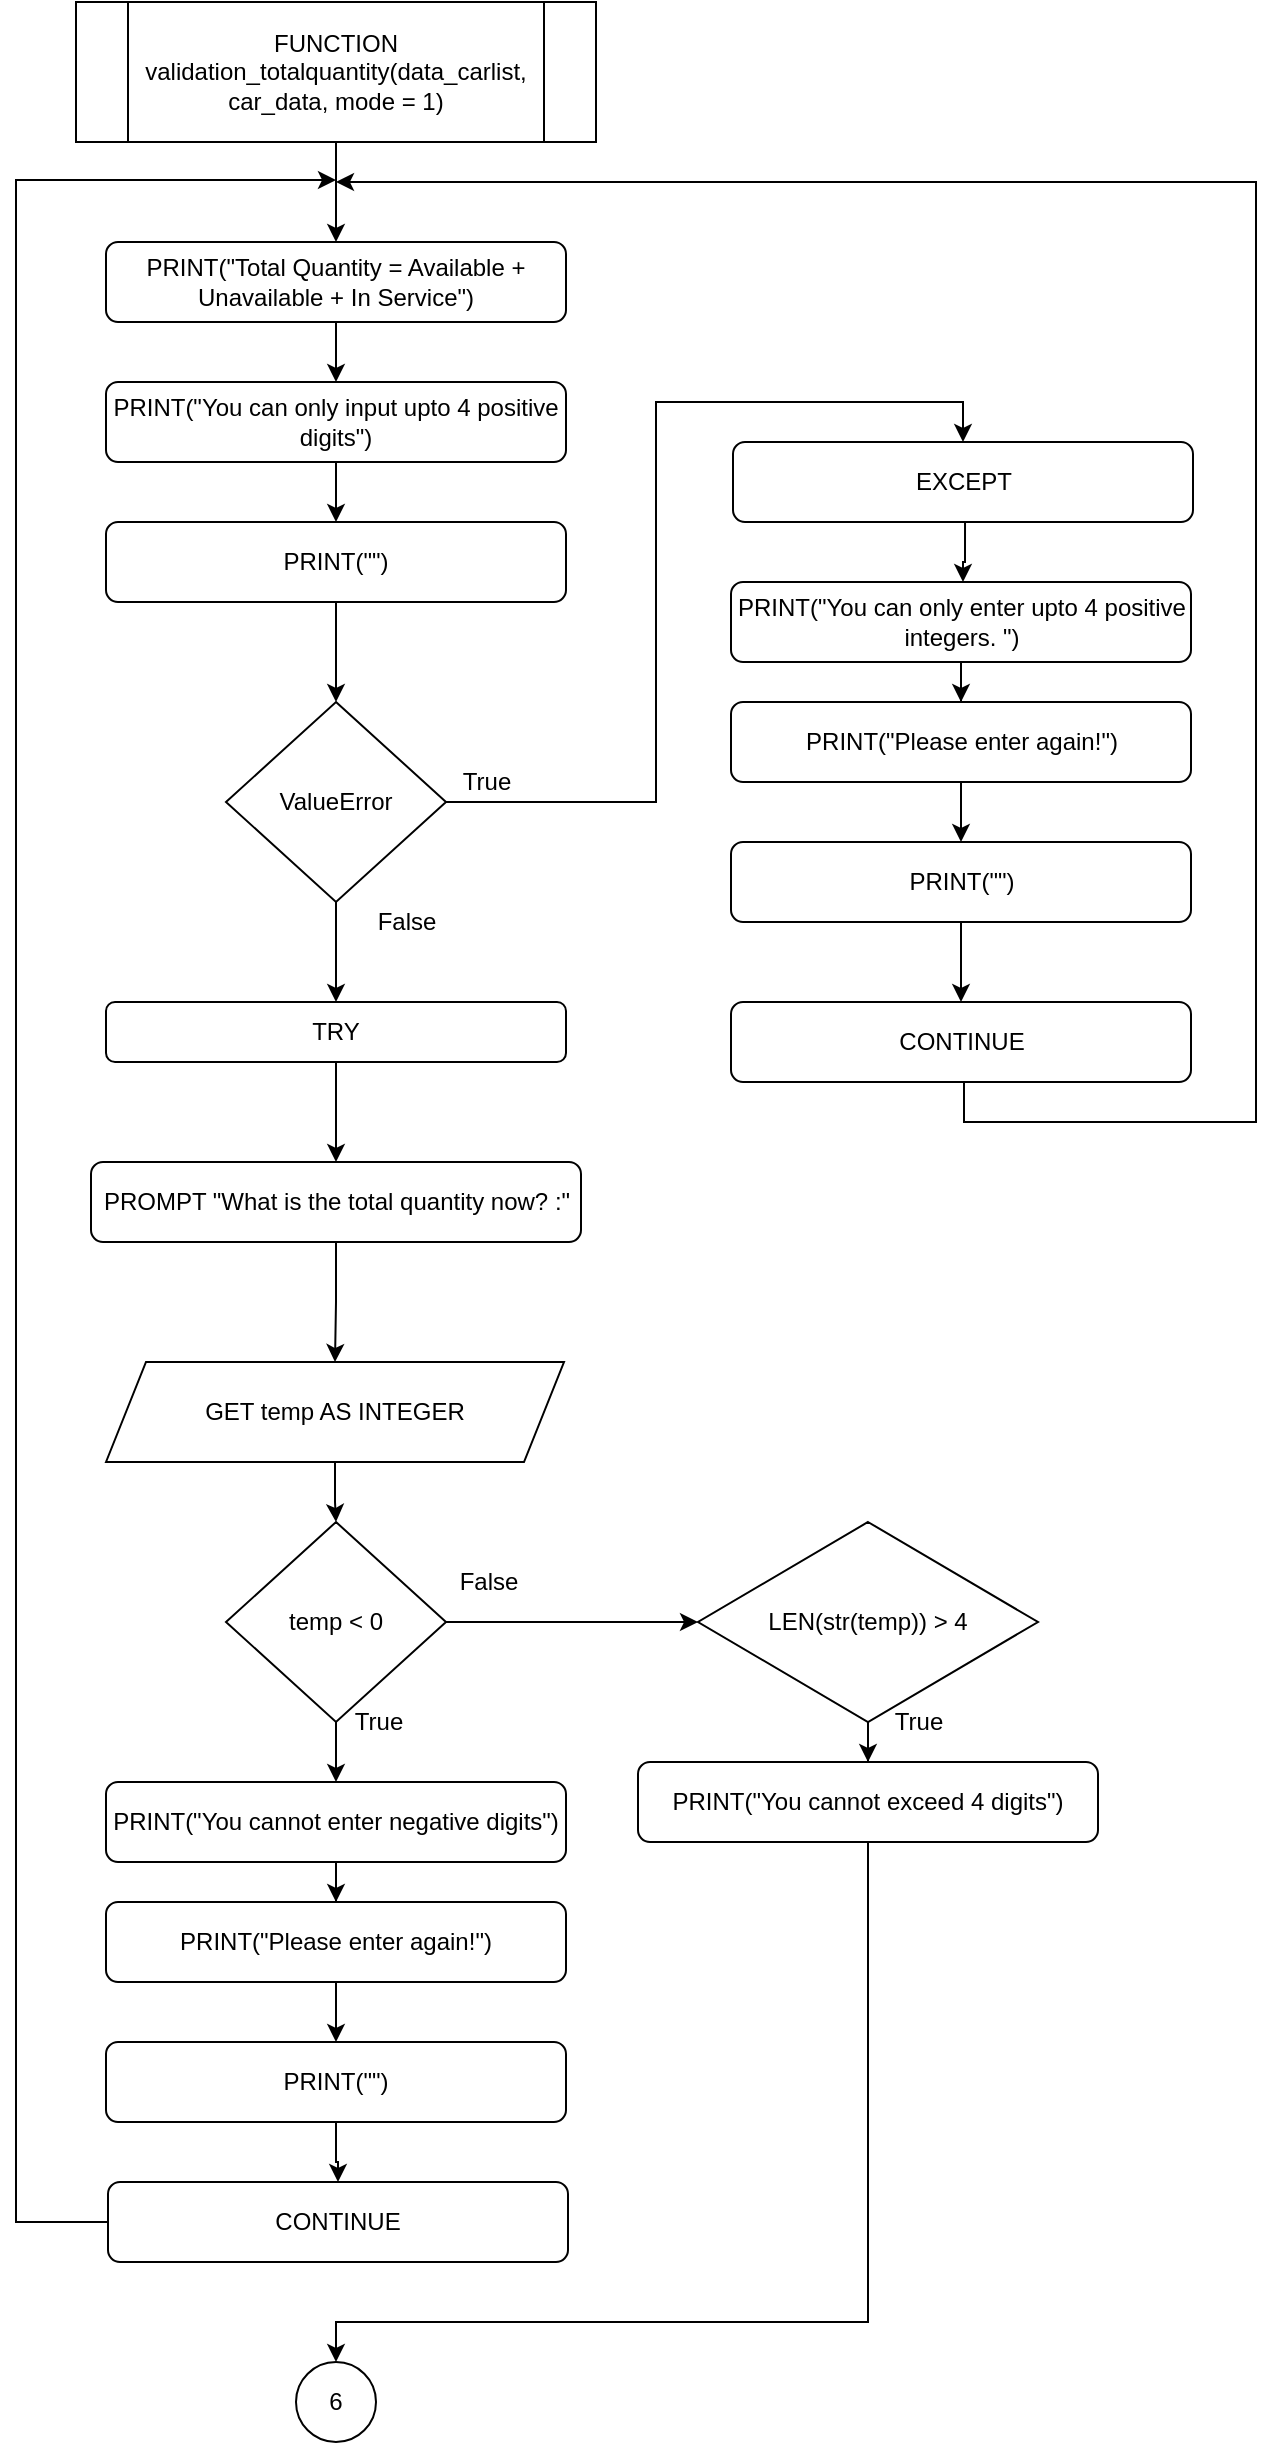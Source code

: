 <mxfile version="14.7.7" type="github" pages="2">
  <diagram id="IqsQ-B5Gd_pAnSkQz2Y4" name="Page-1">
    <mxGraphModel dx="1048" dy="688" grid="1" gridSize="10" guides="1" tooltips="1" connect="1" arrows="1" fold="1" page="1" pageScale="1" pageWidth="3300" pageHeight="4681" math="0" shadow="0">
      <root>
        <mxCell id="0" />
        <mxCell id="1" parent="0" />
        <mxCell id="hLZUtEtH7YWBbQacsltG-3" value="" style="edgeStyle=orthogonalEdgeStyle;rounded=0;orthogonalLoop=1;jettySize=auto;html=1;" parent="1" source="hLZUtEtH7YWBbQacsltG-1" target="hLZUtEtH7YWBbQacsltG-2" edge="1">
          <mxGeometry relative="1" as="geometry" />
        </mxCell>
        <mxCell id="hLZUtEtH7YWBbQacsltG-1" value="FUNCTION validation_totalquantity(data_carlist, car_data, mode = 1)" style="shape=process;whiteSpace=wrap;html=1;backgroundOutline=1;" parent="1" vertex="1">
          <mxGeometry x="250" y="120" width="260" height="70" as="geometry" />
        </mxCell>
        <mxCell id="hLZUtEtH7YWBbQacsltG-5" value="" style="edgeStyle=orthogonalEdgeStyle;rounded=0;orthogonalLoop=1;jettySize=auto;html=1;" parent="1" source="hLZUtEtH7YWBbQacsltG-2" target="hLZUtEtH7YWBbQacsltG-4" edge="1">
          <mxGeometry relative="1" as="geometry" />
        </mxCell>
        <mxCell id="hLZUtEtH7YWBbQacsltG-2" value="PRINT(&quot;Total Quantity = Available + Unavailable + In Service&quot;)" style="rounded=1;whiteSpace=wrap;html=1;" parent="1" vertex="1">
          <mxGeometry x="265" y="240" width="230" height="40" as="geometry" />
        </mxCell>
        <mxCell id="hLZUtEtH7YWBbQacsltG-9" value="" style="edgeStyle=orthogonalEdgeStyle;rounded=0;orthogonalLoop=1;jettySize=auto;html=1;" parent="1" source="hLZUtEtH7YWBbQacsltG-4" target="hLZUtEtH7YWBbQacsltG-7" edge="1">
          <mxGeometry relative="1" as="geometry" />
        </mxCell>
        <mxCell id="hLZUtEtH7YWBbQacsltG-4" value="PRINT(&quot;You can only input upto 4 positive digits&quot;)" style="rounded=1;whiteSpace=wrap;html=1;" parent="1" vertex="1">
          <mxGeometry x="265" y="310" width="230" height="40" as="geometry" />
        </mxCell>
        <mxCell id="A9kIs8BepzEkhCVBrpXi-1" style="edgeStyle=orthogonalEdgeStyle;rounded=0;orthogonalLoop=1;jettySize=auto;html=1;entryX=0.5;entryY=0;entryDx=0;entryDy=0;" edge="1" parent="1" source="hLZUtEtH7YWBbQacsltG-7" target="hLZUtEtH7YWBbQacsltG-27">
          <mxGeometry relative="1" as="geometry" />
        </mxCell>
        <mxCell id="hLZUtEtH7YWBbQacsltG-7" value="PRINT(&quot;&quot;)" style="rounded=1;whiteSpace=wrap;html=1;" parent="1" vertex="1">
          <mxGeometry x="265" y="380" width="230" height="40" as="geometry" />
        </mxCell>
        <mxCell id="hLZUtEtH7YWBbQacsltG-15" value="" style="edgeStyle=orthogonalEdgeStyle;rounded=0;orthogonalLoop=1;jettySize=auto;html=1;" parent="1" source="hLZUtEtH7YWBbQacsltG-8" target="hLZUtEtH7YWBbQacsltG-14" edge="1">
          <mxGeometry relative="1" as="geometry" />
        </mxCell>
        <mxCell id="hLZUtEtH7YWBbQacsltG-8" value="PROMPT &quot;What is the total quantity now? :&quot;" style="rounded=1;whiteSpace=wrap;html=1;" parent="1" vertex="1">
          <mxGeometry x="257.5" y="700" width="245" height="40" as="geometry" />
        </mxCell>
        <mxCell id="A9kIs8BepzEkhCVBrpXi-5" style="edgeStyle=orthogonalEdgeStyle;rounded=0;orthogonalLoop=1;jettySize=auto;html=1;entryX=0.5;entryY=0;entryDx=0;entryDy=0;" edge="1" parent="1" source="hLZUtEtH7YWBbQacsltG-14" target="hLZUtEtH7YWBbQacsltG-30">
          <mxGeometry relative="1" as="geometry" />
        </mxCell>
        <mxCell id="hLZUtEtH7YWBbQacsltG-14" value="GET temp AS INTEGER" style="shape=parallelogram;perimeter=parallelogramPerimeter;whiteSpace=wrap;html=1;fixedSize=1;" parent="1" vertex="1">
          <mxGeometry x="265" y="800" width="229" height="50" as="geometry" />
        </mxCell>
        <mxCell id="hLZUtEtH7YWBbQacsltG-159" style="edgeStyle=orthogonalEdgeStyle;rounded=0;orthogonalLoop=1;jettySize=auto;html=1;entryX=0.5;entryY=0;entryDx=0;entryDy=0;exitX=1;exitY=0.5;exitDx=0;exitDy=0;" parent="1" source="hLZUtEtH7YWBbQacsltG-27" target="hLZUtEtH7YWBbQacsltG-158" edge="1">
          <mxGeometry relative="1" as="geometry">
            <Array as="points">
              <mxPoint x="540" y="520" />
              <mxPoint x="540" y="320" />
              <mxPoint x="694" y="320" />
            </Array>
          </mxGeometry>
        </mxCell>
        <mxCell id="A9kIs8BepzEkhCVBrpXi-4" style="edgeStyle=orthogonalEdgeStyle;rounded=0;orthogonalLoop=1;jettySize=auto;html=1;entryX=0.5;entryY=0;entryDx=0;entryDy=0;" edge="1" parent="1" source="hLZUtEtH7YWBbQacsltG-27" target="hLZUtEtH7YWBbQacsltG-167">
          <mxGeometry relative="1" as="geometry" />
        </mxCell>
        <mxCell id="hLZUtEtH7YWBbQacsltG-27" value="ValueError" style="rhombus;whiteSpace=wrap;html=1;" parent="1" vertex="1">
          <mxGeometry x="325" y="470" width="110" height="100" as="geometry" />
        </mxCell>
        <mxCell id="hLZUtEtH7YWBbQacsltG-29" value="" style="edgeStyle=orthogonalEdgeStyle;rounded=0;orthogonalLoop=1;jettySize=auto;html=1;" parent="1" source="hLZUtEtH7YWBbQacsltG-30" target="hLZUtEtH7YWBbQacsltG-32" edge="1">
          <mxGeometry relative="1" as="geometry" />
        </mxCell>
        <mxCell id="hLZUtEtH7YWBbQacsltG-47" value="" style="edgeStyle=orthogonalEdgeStyle;rounded=0;orthogonalLoop=1;jettySize=auto;html=1;" parent="1" source="hLZUtEtH7YWBbQacsltG-30" target="hLZUtEtH7YWBbQacsltG-46" edge="1">
          <mxGeometry relative="1" as="geometry" />
        </mxCell>
        <mxCell id="hLZUtEtH7YWBbQacsltG-30" value="temp &lt; 0" style="rhombus;whiteSpace=wrap;html=1;" parent="1" vertex="1">
          <mxGeometry x="325" y="880" width="110" height="100" as="geometry" />
        </mxCell>
        <mxCell id="hLZUtEtH7YWBbQacsltG-31" value="" style="edgeStyle=orthogonalEdgeStyle;rounded=0;orthogonalLoop=1;jettySize=auto;html=1;" parent="1" source="hLZUtEtH7YWBbQacsltG-32" target="hLZUtEtH7YWBbQacsltG-34" edge="1">
          <mxGeometry relative="1" as="geometry" />
        </mxCell>
        <mxCell id="hLZUtEtH7YWBbQacsltG-32" value="PRINT(&quot;You cannot enter negative digits&quot;)" style="rounded=1;whiteSpace=wrap;html=1;" parent="1" vertex="1">
          <mxGeometry x="265" y="1010" width="230" height="40" as="geometry" />
        </mxCell>
        <mxCell id="hLZUtEtH7YWBbQacsltG-33" value="" style="edgeStyle=orthogonalEdgeStyle;rounded=0;orthogonalLoop=1;jettySize=auto;html=1;" parent="1" source="hLZUtEtH7YWBbQacsltG-34" target="hLZUtEtH7YWBbQacsltG-36" edge="1">
          <mxGeometry relative="1" as="geometry" />
        </mxCell>
        <mxCell id="hLZUtEtH7YWBbQacsltG-34" value="PRINT(&quot;Please enter again!&quot;)" style="rounded=1;whiteSpace=wrap;html=1;" parent="1" vertex="1">
          <mxGeometry x="265" y="1070" width="230" height="40" as="geometry" />
        </mxCell>
        <mxCell id="hLZUtEtH7YWBbQacsltG-35" value="" style="edgeStyle=orthogonalEdgeStyle;rounded=0;orthogonalLoop=1;jettySize=auto;html=1;" parent="1" source="hLZUtEtH7YWBbQacsltG-36" target="hLZUtEtH7YWBbQacsltG-37" edge="1">
          <mxGeometry relative="1" as="geometry" />
        </mxCell>
        <mxCell id="hLZUtEtH7YWBbQacsltG-36" value="PRINT(&quot;&quot;)" style="rounded=1;whiteSpace=wrap;html=1;" parent="1" vertex="1">
          <mxGeometry x="265" y="1140" width="230" height="40" as="geometry" />
        </mxCell>
        <mxCell id="hLZUtEtH7YWBbQacsltG-41" style="edgeStyle=orthogonalEdgeStyle;rounded=0;orthogonalLoop=1;jettySize=auto;html=1;" parent="1" source="hLZUtEtH7YWBbQacsltG-37" edge="1">
          <mxGeometry relative="1" as="geometry">
            <mxPoint x="380" y="209" as="targetPoint" />
            <Array as="points">
              <mxPoint x="220" y="1230" />
              <mxPoint x="220" y="209" />
            </Array>
          </mxGeometry>
        </mxCell>
        <mxCell id="hLZUtEtH7YWBbQacsltG-37" value="CONTINUE" style="rounded=1;whiteSpace=wrap;html=1;" parent="1" vertex="1">
          <mxGeometry x="266" y="1210" width="230" height="40" as="geometry" />
        </mxCell>
        <mxCell id="hLZUtEtH7YWBbQacsltG-39" value="True" style="text;html=1;align=center;verticalAlign=middle;resizable=0;points=[];autosize=1;strokeColor=none;" parent="1" vertex="1">
          <mxGeometry x="381" y="970" width="40" height="20" as="geometry" />
        </mxCell>
        <mxCell id="hLZUtEtH7YWBbQacsltG-40" value="True" style="text;html=1;align=center;verticalAlign=middle;resizable=0;points=[];autosize=1;strokeColor=none;" parent="1" vertex="1">
          <mxGeometry x="434.5" y="500" width="40" height="20" as="geometry" />
        </mxCell>
        <mxCell id="hLZUtEtH7YWBbQacsltG-63" value="" style="edgeStyle=orthogonalEdgeStyle;rounded=0;orthogonalLoop=1;jettySize=auto;html=1;" parent="1" source="hLZUtEtH7YWBbQacsltG-43" edge="1">
          <mxGeometry relative="1" as="geometry">
            <mxPoint x="380" y="1300" as="targetPoint" />
            <Array as="points">
              <mxPoint x="646" y="1280" />
              <mxPoint x="380" y="1280" />
            </Array>
          </mxGeometry>
        </mxCell>
        <mxCell id="hLZUtEtH7YWBbQacsltG-43" value="PRINT(&quot;You cannot exceed 4 digits&quot;)" style="rounded=1;whiteSpace=wrap;html=1;" parent="1" vertex="1">
          <mxGeometry x="531" y="1000" width="230" height="40" as="geometry" />
        </mxCell>
        <mxCell id="hLZUtEtH7YWBbQacsltG-45" value="False" style="text;html=1;align=center;verticalAlign=middle;resizable=0;points=[];autosize=1;strokeColor=none;" parent="1" vertex="1">
          <mxGeometry x="435.5" y="900" width="40" height="20" as="geometry" />
        </mxCell>
        <mxCell id="hLZUtEtH7YWBbQacsltG-48" value="" style="edgeStyle=orthogonalEdgeStyle;rounded=0;orthogonalLoop=1;jettySize=auto;html=1;" parent="1" source="hLZUtEtH7YWBbQacsltG-46" target="hLZUtEtH7YWBbQacsltG-43" edge="1">
          <mxGeometry relative="1" as="geometry" />
        </mxCell>
        <mxCell id="hLZUtEtH7YWBbQacsltG-46" value="LEN(str(temp)) &gt; 4" style="rhombus;whiteSpace=wrap;html=1;" parent="1" vertex="1">
          <mxGeometry x="561" y="880" width="170" height="100" as="geometry" />
        </mxCell>
        <mxCell id="hLZUtEtH7YWBbQacsltG-51" value="" style="edgeStyle=orthogonalEdgeStyle;rounded=0;orthogonalLoop=1;jettySize=auto;html=1;" parent="1" source="hLZUtEtH7YWBbQacsltG-52" target="hLZUtEtH7YWBbQacsltG-54" edge="1">
          <mxGeometry relative="1" as="geometry" />
        </mxCell>
        <mxCell id="hLZUtEtH7YWBbQacsltG-52" value="PRINT(&quot;You can only enter upto 4 positive integers. &quot;)" style="rounded=1;whiteSpace=wrap;html=1;" parent="1" vertex="1">
          <mxGeometry x="577.5" y="410" width="230" height="40" as="geometry" />
        </mxCell>
        <mxCell id="hLZUtEtH7YWBbQacsltG-53" value="" style="edgeStyle=orthogonalEdgeStyle;rounded=0;orthogonalLoop=1;jettySize=auto;html=1;" parent="1" source="hLZUtEtH7YWBbQacsltG-54" target="hLZUtEtH7YWBbQacsltG-56" edge="1">
          <mxGeometry relative="1" as="geometry" />
        </mxCell>
        <mxCell id="hLZUtEtH7YWBbQacsltG-54" value="PRINT(&quot;Please enter again!&quot;)" style="rounded=1;whiteSpace=wrap;html=1;" parent="1" vertex="1">
          <mxGeometry x="577.5" y="470" width="230" height="40" as="geometry" />
        </mxCell>
        <mxCell id="hLZUtEtH7YWBbQacsltG-55" value="" style="edgeStyle=orthogonalEdgeStyle;rounded=0;orthogonalLoop=1;jettySize=auto;html=1;" parent="1" source="hLZUtEtH7YWBbQacsltG-56" target="hLZUtEtH7YWBbQacsltG-57" edge="1">
          <mxGeometry relative="1" as="geometry" />
        </mxCell>
        <mxCell id="hLZUtEtH7YWBbQacsltG-56" value="PRINT(&quot;&quot;)" style="rounded=1;whiteSpace=wrap;html=1;" parent="1" vertex="1">
          <mxGeometry x="577.5" y="540" width="230" height="40" as="geometry" />
        </mxCell>
        <mxCell id="hLZUtEtH7YWBbQacsltG-61" style="edgeStyle=orthogonalEdgeStyle;rounded=0;orthogonalLoop=1;jettySize=auto;html=1;" parent="1" source="hLZUtEtH7YWBbQacsltG-57" edge="1">
          <mxGeometry relative="1" as="geometry">
            <mxPoint x="380" y="210" as="targetPoint" />
            <Array as="points">
              <mxPoint x="694" y="680" />
              <mxPoint x="840" y="680" />
              <mxPoint x="840" y="210" />
            </Array>
          </mxGeometry>
        </mxCell>
        <mxCell id="hLZUtEtH7YWBbQacsltG-57" value="CONTINUE" style="rounded=1;whiteSpace=wrap;html=1;" parent="1" vertex="1">
          <mxGeometry x="577.5" y="620" width="230" height="40" as="geometry" />
        </mxCell>
        <mxCell id="hLZUtEtH7YWBbQacsltG-59" value="False" style="text;html=1;align=center;verticalAlign=middle;resizable=0;points=[];autosize=1;strokeColor=none;" parent="1" vertex="1">
          <mxGeometry x="395" y="570" width="40" height="20" as="geometry" />
        </mxCell>
        <mxCell id="hLZUtEtH7YWBbQacsltG-157" value="True" style="text;html=1;align=center;verticalAlign=middle;resizable=0;points=[];autosize=1;strokeColor=none;" parent="1" vertex="1">
          <mxGeometry x="651" y="970" width="40" height="20" as="geometry" />
        </mxCell>
        <mxCell id="hLZUtEtH7YWBbQacsltG-166" style="edgeStyle=orthogonalEdgeStyle;rounded=0;orthogonalLoop=1;jettySize=auto;html=1;entryX=0.5;entryY=0;entryDx=0;entryDy=0;" parent="1" edge="1">
          <mxGeometry relative="1" as="geometry">
            <mxPoint x="694.514" y="380" as="sourcePoint" />
            <mxPoint x="693.5" y="410" as="targetPoint" />
            <Array as="points">
              <mxPoint x="695" y="400" />
              <mxPoint x="693" y="400" />
            </Array>
          </mxGeometry>
        </mxCell>
        <mxCell id="hLZUtEtH7YWBbQacsltG-158" value="EXCEPT" style="rounded=1;whiteSpace=wrap;html=1;" parent="1" vertex="1">
          <mxGeometry x="578.5" y="340" width="230" height="40" as="geometry" />
        </mxCell>
        <mxCell id="A9kIs8BepzEkhCVBrpXi-3" style="edgeStyle=orthogonalEdgeStyle;rounded=0;orthogonalLoop=1;jettySize=auto;html=1;entryX=0.5;entryY=0;entryDx=0;entryDy=0;" edge="1" parent="1" source="hLZUtEtH7YWBbQacsltG-167" target="hLZUtEtH7YWBbQacsltG-8">
          <mxGeometry relative="1" as="geometry" />
        </mxCell>
        <mxCell id="hLZUtEtH7YWBbQacsltG-167" value="TRY" style="rounded=1;whiteSpace=wrap;html=1;" parent="1" vertex="1">
          <mxGeometry x="265" y="620" width="230" height="30" as="geometry" />
        </mxCell>
        <mxCell id="hLZUtEtH7YWBbQacsltG-169" value="6" style="ellipse;whiteSpace=wrap;html=1;aspect=fixed;" parent="1" vertex="1">
          <mxGeometry x="360" y="1300" width="40" height="40" as="geometry" />
        </mxCell>
      </root>
    </mxGraphModel>
  </diagram>
  <diagram id="JmUlTbrq5TMYLb-kmUDM" name="Page-2">
    <mxGraphModel dx="1444" dy="876" grid="1" gridSize="10" guides="1" tooltips="1" connect="1" arrows="1" fold="1" page="1" pageScale="1" pageWidth="3300" pageHeight="4681" math="0" shadow="0">
      <root>
        <mxCell id="Df03o1teAbncona_1U6K-0" />
        <mxCell id="Df03o1teAbncona_1U6K-1" parent="Df03o1teAbncona_1U6K-0" />
        <mxCell id="Df03o1teAbncona_1U6K-87" value="" style="edgeStyle=orthogonalEdgeStyle;rounded=0;orthogonalLoop=1;jettySize=auto;html=1;" edge="1" parent="Df03o1teAbncona_1U6K-1" source="Df03o1teAbncona_1U6K-2" target="Df03o1teAbncona_1U6K-5">
          <mxGeometry relative="1" as="geometry" />
        </mxCell>
        <mxCell id="Df03o1teAbncona_1U6K-2" value="6" style="ellipse;whiteSpace=wrap;html=1;aspect=fixed;" vertex="1" parent="Df03o1teAbncona_1U6K-1">
          <mxGeometry x="220" y="70" width="40" height="40" as="geometry" />
        </mxCell>
        <mxCell id="Df03o1teAbncona_1U6K-3" value="" style="edgeStyle=orthogonalEdgeStyle;rounded=0;orthogonalLoop=1;jettySize=auto;html=1;" edge="1" parent="Df03o1teAbncona_1U6K-1" source="Df03o1teAbncona_1U6K-5" target="Df03o1teAbncona_1U6K-7">
          <mxGeometry relative="1" as="geometry" />
        </mxCell>
        <mxCell id="Df03o1teAbncona_1U6K-4" style="edgeStyle=orthogonalEdgeStyle;rounded=0;orthogonalLoop=1;jettySize=auto;html=1;entryX=0;entryY=0.5;entryDx=0;entryDy=0;" edge="1" parent="Df03o1teAbncona_1U6K-1" source="Df03o1teAbncona_1U6K-5" target="Df03o1teAbncona_1U6K-13">
          <mxGeometry relative="1" as="geometry" />
        </mxCell>
        <mxCell id="Df03o1teAbncona_1U6K-5" value="choice == &#39;2&#39;" style="rhombus;whiteSpace=wrap;html=1;" vertex="1" parent="Df03o1teAbncona_1U6K-1">
          <mxGeometry x="185" y="190" width="110" height="100" as="geometry" />
        </mxCell>
        <mxCell id="Df03o1teAbncona_1U6K-6" value="" style="edgeStyle=orthogonalEdgeStyle;rounded=0;orthogonalLoop=1;jettySize=auto;html=1;" edge="1" parent="Df03o1teAbncona_1U6K-1" source="Df03o1teAbncona_1U6K-7" target="Df03o1teAbncona_1U6K-9">
          <mxGeometry relative="1" as="geometry" />
        </mxCell>
        <mxCell id="Df03o1teAbncona_1U6K-7" value="car_data = sub_total_quantity_menu2(temp, car_data)" style="shape=process;whiteSpace=wrap;html=1;backgroundOutline=1;" vertex="1" parent="Df03o1teAbncona_1U6K-1">
          <mxGeometry x="120" y="320" width="240" height="50" as="geometry" />
        </mxCell>
        <mxCell id="Df03o1teAbncona_1U6K-8" value="" style="edgeStyle=orthogonalEdgeStyle;rounded=0;orthogonalLoop=1;jettySize=auto;html=1;" edge="1" parent="Df03o1teAbncona_1U6K-1" source="Df03o1teAbncona_1U6K-9" target="Df03o1teAbncona_1U6K-10">
          <mxGeometry relative="1" as="geometry" />
        </mxCell>
        <mxCell id="Df03o1teAbncona_1U6K-9" value="BREAK" style="rounded=1;whiteSpace=wrap;html=1;" vertex="1" parent="Df03o1teAbncona_1U6K-1">
          <mxGeometry x="167.5" y="430" width="145" height="40" as="geometry" />
        </mxCell>
        <mxCell id="Df03o1teAbncona_1U6K-10" value="RETURN car_data" style="ellipse;whiteSpace=wrap;html=1;" vertex="1" parent="Df03o1teAbncona_1U6K-1">
          <mxGeometry x="195" y="850" width="90" height="80" as="geometry" />
        </mxCell>
        <mxCell id="Df03o1teAbncona_1U6K-11" value="" style="edgeStyle=orthogonalEdgeStyle;rounded=0;orthogonalLoop=1;jettySize=auto;html=1;" edge="1" parent="Df03o1teAbncona_1U6K-1" source="Df03o1teAbncona_1U6K-13" target="Df03o1teAbncona_1U6K-15">
          <mxGeometry relative="1" as="geometry" />
        </mxCell>
        <mxCell id="Df03o1teAbncona_1U6K-12" style="edgeStyle=orthogonalEdgeStyle;rounded=0;orthogonalLoop=1;jettySize=auto;html=1;entryX=0;entryY=0.5;entryDx=0;entryDy=0;" edge="1" parent="Df03o1teAbncona_1U6K-1" source="Df03o1teAbncona_1U6K-13" target="Df03o1teAbncona_1U6K-32">
          <mxGeometry relative="1" as="geometry" />
        </mxCell>
        <mxCell id="Df03o1teAbncona_1U6K-13" value="temp &gt; int(car_data[5])" style="rhombus;whiteSpace=wrap;html=1;" vertex="1" parent="Df03o1teAbncona_1U6K-1">
          <mxGeometry x="456" y="190" width="110" height="100" as="geometry" />
        </mxCell>
        <mxCell id="Df03o1teAbncona_1U6K-14" value="" style="edgeStyle=orthogonalEdgeStyle;rounded=0;orthogonalLoop=1;jettySize=auto;html=1;" edge="1" parent="Df03o1teAbncona_1U6K-1" source="Df03o1teAbncona_1U6K-15" target="Df03o1teAbncona_1U6K-71">
          <mxGeometry relative="1" as="geometry" />
        </mxCell>
        <mxCell id="Df03o1teAbncona_1U6K-15" value="car_data = sub_total_quantity_menu1(temp, car_data, 1)" style="shape=process;whiteSpace=wrap;html=1;backgroundOutline=1;" vertex="1" parent="Df03o1teAbncona_1U6K-1">
          <mxGeometry x="391" y="320" width="240" height="50" as="geometry" />
        </mxCell>
        <mxCell id="Df03o1teAbncona_1U6K-16" value="" style="group" vertex="1" connectable="0" parent="Df03o1teAbncona_1U6K-1">
          <mxGeometry x="401" y="520" width="230" height="90" as="geometry" />
        </mxCell>
        <mxCell id="Df03o1teAbncona_1U6K-17" value="" style="shape=hexagon;perimeter=hexagonPerimeter2;whiteSpace=wrap;html=1;fixedSize=1;" vertex="1" parent="Df03o1teAbncona_1U6K-16">
          <mxGeometry width="230.0" height="90" as="geometry" />
        </mxCell>
        <mxCell id="Df03o1teAbncona_1U6K-18" value="i" style="text;html=1;strokeColor=none;fillColor=none;align=center;verticalAlign=middle;whiteSpace=wrap;rounded=0;" vertex="1" parent="Df03o1teAbncona_1U6K-16">
          <mxGeometry x="87.619" width="43.81" height="20" as="geometry" />
        </mxCell>
        <mxCell id="Df03o1teAbncona_1U6K-19" value="0" style="text;html=1;strokeColor=none;fillColor=none;align=center;verticalAlign=middle;whiteSpace=wrap;rounded=0;" vertex="1" parent="Df03o1teAbncona_1U6K-16">
          <mxGeometry x="10.952" y="35" width="43.81" height="20" as="geometry" />
        </mxCell>
        <mxCell id="Df03o1teAbncona_1U6K-20" value="1" style="text;html=1;strokeColor=none;fillColor=none;align=center;verticalAlign=middle;whiteSpace=wrap;rounded=0;" vertex="1" parent="Df03o1teAbncona_1U6K-16">
          <mxGeometry x="87.619" y="70" width="43.81" height="20" as="geometry" />
        </mxCell>
        <mxCell id="Df03o1teAbncona_1U6K-21" value="&amp;lt;13" style="text;html=1;strokeColor=none;fillColor=none;align=center;verticalAlign=middle;whiteSpace=wrap;rounded=0;" vertex="1" parent="Df03o1teAbncona_1U6K-16">
          <mxGeometry x="164.286" y="35" width="43.81" height="20" as="geometry" />
        </mxCell>
        <mxCell id="Df03o1teAbncona_1U6K-22" style="edgeStyle=orthogonalEdgeStyle;rounded=0;orthogonalLoop=1;jettySize=auto;html=1;entryX=0.5;entryY=1;entryDx=0;entryDy=0;" edge="1" parent="Df03o1teAbncona_1U6K-1" source="Df03o1teAbncona_1U6K-23" target="Df03o1teAbncona_1U6K-25">
          <mxGeometry relative="1" as="geometry" />
        </mxCell>
        <mxCell id="Df03o1teAbncona_1U6K-23" value="PRINT(data_carlist[0][i] + &quot;: &quot; + str(car_data[i]))" style="rounded=1;whiteSpace=wrap;html=1;" vertex="1" parent="Df03o1teAbncona_1U6K-1">
          <mxGeometry x="401" y="660" width="230" height="40" as="geometry" />
        </mxCell>
        <mxCell id="Df03o1teAbncona_1U6K-24" style="edgeStyle=orthogonalEdgeStyle;rounded=0;orthogonalLoop=1;jettySize=auto;html=1;entryX=0;entryY=0.5;entryDx=0;entryDy=0;" edge="1" parent="Df03o1teAbncona_1U6K-1" source="Df03o1teAbncona_1U6K-25" target="Df03o1teAbncona_1U6K-17">
          <mxGeometry relative="1" as="geometry" />
        </mxCell>
        <mxCell id="Df03o1teAbncona_1U6K-25" value="i" style="ellipse;whiteSpace=wrap;html=1;aspect=fixed;" vertex="1" parent="Df03o1teAbncona_1U6K-1">
          <mxGeometry x="312.5" y="545" width="40" height="40" as="geometry" />
        </mxCell>
        <mxCell id="Df03o1teAbncona_1U6K-26" style="edgeStyle=orthogonalEdgeStyle;rounded=0;orthogonalLoop=1;jettySize=auto;html=1;entryX=0.5;entryY=0;entryDx=0;entryDy=0;" edge="1" parent="Df03o1teAbncona_1U6K-1" source="Df03o1teAbncona_1U6K-17" target="Df03o1teAbncona_1U6K-23">
          <mxGeometry relative="1" as="geometry" />
        </mxCell>
        <mxCell id="Df03o1teAbncona_1U6K-27" style="edgeStyle=orthogonalEdgeStyle;rounded=0;orthogonalLoop=1;jettySize=auto;html=1;" edge="1" parent="Df03o1teAbncona_1U6K-1" source="Df03o1teAbncona_1U6K-28">
          <mxGeometry relative="1" as="geometry">
            <mxPoint x="241" y="830" as="targetPoint" />
            <Array as="points">
              <mxPoint x="516" y="830" />
            </Array>
          </mxGeometry>
        </mxCell>
        <mxCell id="Df03o1teAbncona_1U6K-28" value="BREAK" style="rounded=1;whiteSpace=wrap;html=1;" vertex="1" parent="Df03o1teAbncona_1U6K-1">
          <mxGeometry x="443.5" y="760" width="145" height="40" as="geometry" />
        </mxCell>
        <mxCell id="Df03o1teAbncona_1U6K-29" style="edgeStyle=orthogonalEdgeStyle;rounded=0;orthogonalLoop=1;jettySize=auto;html=1;entryX=0.5;entryY=0;entryDx=0;entryDy=0;" edge="1" parent="Df03o1teAbncona_1U6K-1" source="Df03o1teAbncona_1U6K-17" target="Df03o1teAbncona_1U6K-28">
          <mxGeometry relative="1" as="geometry">
            <Array as="points">
              <mxPoint x="691" y="565" />
              <mxPoint x="691" y="740" />
              <mxPoint x="516" y="740" />
            </Array>
          </mxGeometry>
        </mxCell>
        <mxCell id="Df03o1teAbncona_1U6K-30" value="" style="edgeStyle=orthogonalEdgeStyle;rounded=0;orthogonalLoop=1;jettySize=auto;html=1;" edge="1" parent="Df03o1teAbncona_1U6K-1" source="Df03o1teAbncona_1U6K-32" target="Df03o1teAbncona_1U6K-34">
          <mxGeometry relative="1" as="geometry" />
        </mxCell>
        <mxCell id="Df03o1teAbncona_1U6K-31" style="edgeStyle=orthogonalEdgeStyle;rounded=0;orthogonalLoop=1;jettySize=auto;html=1;entryX=0.5;entryY=0;entryDx=0;entryDy=0;" edge="1" parent="Df03o1teAbncona_1U6K-1" source="Df03o1teAbncona_1U6K-32" target="Df03o1teAbncona_1U6K-48">
          <mxGeometry relative="1" as="geometry">
            <mxPoint x="1271" y="320" as="targetPoint" />
            <Array as="points">
              <mxPoint x="1211" y="240" />
            </Array>
          </mxGeometry>
        </mxCell>
        <mxCell id="Df03o1teAbncona_1U6K-32" value="temp &lt; int(car_data[5])" style="rhombus;whiteSpace=wrap;html=1;" vertex="1" parent="Df03o1teAbncona_1U6K-1">
          <mxGeometry x="834.5" y="190" width="110" height="100" as="geometry" />
        </mxCell>
        <mxCell id="Df03o1teAbncona_1U6K-33" value="" style="edgeStyle=orthogonalEdgeStyle;rounded=0;orthogonalLoop=1;jettySize=auto;html=1;" edge="1" parent="Df03o1teAbncona_1U6K-1" source="Df03o1teAbncona_1U6K-34" target="Df03o1teAbncona_1U6K-73">
          <mxGeometry relative="1" as="geometry" />
        </mxCell>
        <mxCell id="Df03o1teAbncona_1U6K-34" value="car_data = sub_total_quantity_menu1(temp, car_data, 0)" style="shape=process;whiteSpace=wrap;html=1;backgroundOutline=1;" vertex="1" parent="Df03o1teAbncona_1U6K-1">
          <mxGeometry x="769.5" y="320" width="240" height="50" as="geometry" />
        </mxCell>
        <mxCell id="Df03o1teAbncona_1U6K-35" value="" style="group" vertex="1" connectable="0" parent="Df03o1teAbncona_1U6K-1">
          <mxGeometry x="779.5" y="520" width="230" height="90" as="geometry" />
        </mxCell>
        <mxCell id="Df03o1teAbncona_1U6K-36" value="" style="shape=hexagon;perimeter=hexagonPerimeter2;whiteSpace=wrap;html=1;fixedSize=1;" vertex="1" parent="Df03o1teAbncona_1U6K-35">
          <mxGeometry width="230.0" height="90" as="geometry" />
        </mxCell>
        <mxCell id="Df03o1teAbncona_1U6K-37" value="i" style="text;html=1;strokeColor=none;fillColor=none;align=center;verticalAlign=middle;whiteSpace=wrap;rounded=0;" vertex="1" parent="Df03o1teAbncona_1U6K-35">
          <mxGeometry x="87.619" width="43.81" height="20" as="geometry" />
        </mxCell>
        <mxCell id="Df03o1teAbncona_1U6K-38" value="0" style="text;html=1;strokeColor=none;fillColor=none;align=center;verticalAlign=middle;whiteSpace=wrap;rounded=0;" vertex="1" parent="Df03o1teAbncona_1U6K-35">
          <mxGeometry x="10.952" y="35" width="43.81" height="20" as="geometry" />
        </mxCell>
        <mxCell id="Df03o1teAbncona_1U6K-39" value="1" style="text;html=1;strokeColor=none;fillColor=none;align=center;verticalAlign=middle;whiteSpace=wrap;rounded=0;" vertex="1" parent="Df03o1teAbncona_1U6K-35">
          <mxGeometry x="87.619" y="70" width="43.81" height="20" as="geometry" />
        </mxCell>
        <mxCell id="Df03o1teAbncona_1U6K-40" value="&amp;lt;13" style="text;html=1;strokeColor=none;fillColor=none;align=center;verticalAlign=middle;whiteSpace=wrap;rounded=0;" vertex="1" parent="Df03o1teAbncona_1U6K-35">
          <mxGeometry x="164.286" y="35" width="43.81" height="20" as="geometry" />
        </mxCell>
        <mxCell id="Df03o1teAbncona_1U6K-41" style="edgeStyle=orthogonalEdgeStyle;rounded=0;orthogonalLoop=1;jettySize=auto;html=1;entryX=0.5;entryY=1;entryDx=0;entryDy=0;" edge="1" parent="Df03o1teAbncona_1U6K-1" source="Df03o1teAbncona_1U6K-42" target="Df03o1teAbncona_1U6K-66">
          <mxGeometry relative="1" as="geometry" />
        </mxCell>
        <mxCell id="Df03o1teAbncona_1U6K-42" value="PRINT(data_carlist[0][i] + &quot;: &quot; + str(car_data[i]))" style="rounded=1;whiteSpace=wrap;html=1;" vertex="1" parent="Df03o1teAbncona_1U6K-1">
          <mxGeometry x="779.5" y="660" width="230" height="40" as="geometry" />
        </mxCell>
        <mxCell id="Df03o1teAbncona_1U6K-43" style="edgeStyle=orthogonalEdgeStyle;rounded=0;orthogonalLoop=1;jettySize=auto;html=1;entryX=0.5;entryY=0;entryDx=0;entryDy=0;" edge="1" parent="Df03o1teAbncona_1U6K-1" source="Df03o1teAbncona_1U6K-36" target="Df03o1teAbncona_1U6K-42">
          <mxGeometry relative="1" as="geometry" />
        </mxCell>
        <mxCell id="Df03o1teAbncona_1U6K-44" style="edgeStyle=orthogonalEdgeStyle;rounded=0;orthogonalLoop=1;jettySize=auto;html=1;" edge="1" parent="Df03o1teAbncona_1U6K-1" source="Df03o1teAbncona_1U6K-45">
          <mxGeometry relative="1" as="geometry">
            <mxPoint x="511" y="830" as="targetPoint" />
            <Array as="points">
              <mxPoint x="889" y="830" />
            </Array>
          </mxGeometry>
        </mxCell>
        <mxCell id="Df03o1teAbncona_1U6K-45" value="BREAK" style="rounded=1;whiteSpace=wrap;html=1;" vertex="1" parent="Df03o1teAbncona_1U6K-1">
          <mxGeometry x="817" y="760" width="145" height="40" as="geometry" />
        </mxCell>
        <mxCell id="Df03o1teAbncona_1U6K-46" style="edgeStyle=orthogonalEdgeStyle;rounded=0;orthogonalLoop=1;jettySize=auto;html=1;" edge="1" parent="Df03o1teAbncona_1U6K-1" source="Df03o1teAbncona_1U6K-36">
          <mxGeometry relative="1" as="geometry">
            <Array as="points">
              <mxPoint x="1051" y="565" />
              <mxPoint x="1051" y="740" />
              <mxPoint x="895" y="740" />
              <mxPoint x="895" y="760" />
            </Array>
            <mxPoint x="895" y="760" as="targetPoint" />
          </mxGeometry>
        </mxCell>
        <mxCell id="Df03o1teAbncona_1U6K-47" style="edgeStyle=orthogonalEdgeStyle;rounded=0;orthogonalLoop=1;jettySize=auto;html=1;entryX=0.5;entryY=0;entryDx=0;entryDy=0;" edge="1" parent="Df03o1teAbncona_1U6K-1" source="Df03o1teAbncona_1U6K-48" target="Df03o1teAbncona_1U6K-50">
          <mxGeometry relative="1" as="geometry" />
        </mxCell>
        <mxCell id="Df03o1teAbncona_1U6K-48" value="PRINT(&quot;Total Quantity is the same as before&quot;)" style="rounded=1;whiteSpace=wrap;html=1;" vertex="1" parent="Df03o1teAbncona_1U6K-1">
          <mxGeometry x="1096" y="320" width="230" height="40" as="geometry" />
        </mxCell>
        <mxCell id="Df03o1teAbncona_1U6K-49" style="edgeStyle=orthogonalEdgeStyle;rounded=0;orthogonalLoop=1;jettySize=auto;html=1;entryX=0.5;entryY=0;entryDx=0;entryDy=0;" edge="1" parent="Df03o1teAbncona_1U6K-1" source="Df03o1teAbncona_1U6K-50" target="Df03o1teAbncona_1U6K-52">
          <mxGeometry relative="1" as="geometry" />
        </mxCell>
        <mxCell id="Df03o1teAbncona_1U6K-50" value="PRINT(&quot;Do you want to alter quantity for each section? &quot;)" style="rounded=1;whiteSpace=wrap;html=1;" vertex="1" parent="Df03o1teAbncona_1U6K-1">
          <mxGeometry x="1096" y="405" width="230" height="40" as="geometry" />
        </mxCell>
        <mxCell id="Df03o1teAbncona_1U6K-51" style="edgeStyle=orthogonalEdgeStyle;rounded=0;orthogonalLoop=1;jettySize=auto;html=1;" edge="1" parent="Df03o1teAbncona_1U6K-1" source="Df03o1teAbncona_1U6K-52" target="Df03o1teAbncona_1U6K-54">
          <mxGeometry relative="1" as="geometry" />
        </mxCell>
        <mxCell id="Df03o1teAbncona_1U6K-52" value="DECLARE menu = [&quot;Yes&quot;, &quot;Return&quot;]" style="rounded=1;whiteSpace=wrap;html=1;" vertex="1" parent="Df03o1teAbncona_1U6K-1">
          <mxGeometry x="1096" y="475" width="230" height="40" as="geometry" />
        </mxCell>
        <mxCell id="Df03o1teAbncona_1U6K-53" value="" style="edgeStyle=orthogonalEdgeStyle;rounded=0;orthogonalLoop=1;jettySize=auto;html=1;" edge="1" parent="Df03o1teAbncona_1U6K-1" source="Df03o1teAbncona_1U6K-54" target="Df03o1teAbncona_1U6K-56">
          <mxGeometry relative="1" as="geometry" />
        </mxCell>
        <mxCell id="Df03o1teAbncona_1U6K-54" value="general_menu(menu)" style="shape=process;whiteSpace=wrap;html=1;backgroundOutline=1;" vertex="1" parent="Df03o1teAbncona_1U6K-1">
          <mxGeometry x="1091" y="540" width="240" height="40" as="geometry" />
        </mxCell>
        <mxCell id="Df03o1teAbncona_1U6K-55" value="" style="edgeStyle=orthogonalEdgeStyle;rounded=0;orthogonalLoop=1;jettySize=auto;html=1;" edge="1" parent="Df03o1teAbncona_1U6K-1" source="Df03o1teAbncona_1U6K-56" target="Df03o1teAbncona_1U6K-58">
          <mxGeometry relative="1" as="geometry" />
        </mxCell>
        <mxCell id="Df03o1teAbncona_1U6K-56" value="PRINT(&quot;Please Select: &quot;)" style="rounded=1;whiteSpace=wrap;html=1;" vertex="1" parent="Df03o1teAbncona_1U6K-1">
          <mxGeometry x="1096" y="625" width="230" height="40" as="geometry" />
        </mxCell>
        <mxCell id="Df03o1teAbncona_1U6K-57" value="" style="edgeStyle=orthogonalEdgeStyle;rounded=0;orthogonalLoop=1;jettySize=auto;html=1;" edge="1" parent="Df03o1teAbncona_1U6K-1" source="Df03o1teAbncona_1U6K-58" target="Df03o1teAbncona_1U6K-61">
          <mxGeometry relative="1" as="geometry" />
        </mxCell>
        <mxCell id="Df03o1teAbncona_1U6K-58" value="READ choice" style="shape=parallelogram;perimeter=parallelogramPerimeter;whiteSpace=wrap;html=1;fixedSize=1;" vertex="1" parent="Df03o1teAbncona_1U6K-1">
          <mxGeometry x="1096" y="705" width="229" height="50" as="geometry" />
        </mxCell>
        <mxCell id="Df03o1teAbncona_1U6K-59" style="edgeStyle=orthogonalEdgeStyle;rounded=0;orthogonalLoop=1;jettySize=auto;html=1;entryX=0.5;entryY=0;entryDx=0;entryDy=0;" edge="1" parent="Df03o1teAbncona_1U6K-1" source="Df03o1teAbncona_1U6K-61" target="Df03o1teAbncona_1U6K-63">
          <mxGeometry relative="1" as="geometry" />
        </mxCell>
        <mxCell id="Df03o1teAbncona_1U6K-60" style="edgeStyle=orthogonalEdgeStyle;rounded=0;orthogonalLoop=1;jettySize=auto;html=1;entryX=0.5;entryY=0;entryDx=0;entryDy=0;" edge="1" parent="Df03o1teAbncona_1U6K-1" source="Df03o1teAbncona_1U6K-61" target="Df03o1teAbncona_1U6K-67">
          <mxGeometry relative="1" as="geometry">
            <Array as="points">
              <mxPoint x="1371" y="845" />
              <mxPoint x="1371" y="990" />
              <mxPoint x="1220" y="990" />
            </Array>
          </mxGeometry>
        </mxCell>
        <mxCell id="Df03o1teAbncona_1U6K-61" value="choice == &#39;1&#39; OR choice == &#39;2&#39;" style="rhombus;whiteSpace=wrap;html=1;" vertex="1" parent="Df03o1teAbncona_1U6K-1">
          <mxGeometry x="1120.5" y="795" width="180" height="100" as="geometry" />
        </mxCell>
        <mxCell id="Df03o1teAbncona_1U6K-62" style="edgeStyle=orthogonalEdgeStyle;rounded=0;orthogonalLoop=1;jettySize=auto;html=1;" edge="1" parent="Df03o1teAbncona_1U6K-1" source="Df03o1teAbncona_1U6K-63">
          <mxGeometry relative="1" as="geometry">
            <mxPoint x="816" y="830" as="targetPoint" />
          </mxGeometry>
        </mxCell>
        <mxCell id="Df03o1teAbncona_1U6K-63" value="BREAK" style="rounded=1;whiteSpace=wrap;html=1;" vertex="1" parent="Df03o1teAbncona_1U6K-1">
          <mxGeometry x="1138.5" y="925" width="145" height="40" as="geometry" />
        </mxCell>
        <mxCell id="Df03o1teAbncona_1U6K-64" value="True" style="text;html=1;align=center;verticalAlign=middle;resizable=0;points=[];autosize=1;strokeColor=none;" vertex="1" parent="Df03o1teAbncona_1U6K-1">
          <mxGeometry x="1210" y="895" width="40" height="20" as="geometry" />
        </mxCell>
        <mxCell id="Df03o1teAbncona_1U6K-65" style="edgeStyle=orthogonalEdgeStyle;rounded=0;orthogonalLoop=1;jettySize=auto;html=1;entryX=0;entryY=0.5;entryDx=0;entryDy=0;" edge="1" parent="Df03o1teAbncona_1U6K-1" source="Df03o1teAbncona_1U6K-66" target="Df03o1teAbncona_1U6K-36">
          <mxGeometry relative="1" as="geometry" />
        </mxCell>
        <mxCell id="Df03o1teAbncona_1U6K-66" value="i" style="ellipse;whiteSpace=wrap;html=1;aspect=fixed;" vertex="1" parent="Df03o1teAbncona_1U6K-1">
          <mxGeometry x="701" y="545" width="40" height="40" as="geometry" />
        </mxCell>
        <mxCell id="Df03o1teAbncona_1U6K-67" value="car_data = sub_total_quantity_menu2(temp, car_data)" style="shape=process;whiteSpace=wrap;html=1;backgroundOutline=1;" vertex="1" parent="Df03o1teAbncona_1U6K-1">
          <mxGeometry x="1100" y="1015" width="240" height="40" as="geometry" />
        </mxCell>
        <mxCell id="Df03o1teAbncona_1U6K-68" style="edgeStyle=orthogonalEdgeStyle;rounded=0;orthogonalLoop=1;jettySize=auto;html=1;entryX=0.5;entryY=0;entryDx=0;entryDy=0;" edge="1" parent="Df03o1teAbncona_1U6K-1" source="Df03o1teAbncona_1U6K-69" target="Df03o1teAbncona_1U6K-76">
          <mxGeometry relative="1" as="geometry" />
        </mxCell>
        <mxCell id="Df03o1teAbncona_1U6K-69" value="print_title(&quot;This is the current record.&quot;)" style="shape=process;whiteSpace=wrap;html=1;backgroundOutline=1;" vertex="1" parent="Df03o1teAbncona_1U6K-1">
          <mxGeometry x="1100" y="1095" width="240" height="40" as="geometry" />
        </mxCell>
        <mxCell id="Df03o1teAbncona_1U6K-70" style="edgeStyle=orthogonalEdgeStyle;rounded=0;orthogonalLoop=1;jettySize=auto;html=1;entryX=0.5;entryY=0;entryDx=0;entryDy=0;" edge="1" parent="Df03o1teAbncona_1U6K-1" source="Df03o1teAbncona_1U6K-71" target="Df03o1teAbncona_1U6K-18">
          <mxGeometry relative="1" as="geometry" />
        </mxCell>
        <mxCell id="Df03o1teAbncona_1U6K-71" value="print_title(main_title)" style="shape=process;whiteSpace=wrap;html=1;backgroundOutline=1;" vertex="1" parent="Df03o1teAbncona_1U6K-1">
          <mxGeometry x="391" y="430" width="240" height="40" as="geometry" />
        </mxCell>
        <mxCell id="Df03o1teAbncona_1U6K-72" style="edgeStyle=orthogonalEdgeStyle;rounded=0;orthogonalLoop=1;jettySize=auto;html=1;entryX=0.5;entryY=0;entryDx=0;entryDy=0;" edge="1" parent="Df03o1teAbncona_1U6K-1" source="Df03o1teAbncona_1U6K-73" target="Df03o1teAbncona_1U6K-37">
          <mxGeometry relative="1" as="geometry" />
        </mxCell>
        <mxCell id="Df03o1teAbncona_1U6K-73" value="print_title(main_title)" style="shape=process;whiteSpace=wrap;html=1;backgroundOutline=1;" vertex="1" parent="Df03o1teAbncona_1U6K-1">
          <mxGeometry x="769.5" y="410" width="240" height="40" as="geometry" />
        </mxCell>
        <mxCell id="Df03o1teAbncona_1U6K-74" value="" style="group" vertex="1" connectable="0" parent="Df03o1teAbncona_1U6K-1">
          <mxGeometry x="1109.5" y="1190" width="230" height="90" as="geometry" />
        </mxCell>
        <mxCell id="Df03o1teAbncona_1U6K-75" value="" style="shape=hexagon;perimeter=hexagonPerimeter2;whiteSpace=wrap;html=1;fixedSize=1;" vertex="1" parent="Df03o1teAbncona_1U6K-74">
          <mxGeometry width="230.0" height="90" as="geometry" />
        </mxCell>
        <mxCell id="Df03o1teAbncona_1U6K-76" value="i" style="text;html=1;strokeColor=none;fillColor=none;align=center;verticalAlign=middle;whiteSpace=wrap;rounded=0;" vertex="1" parent="Df03o1teAbncona_1U6K-74">
          <mxGeometry x="87.619" width="43.81" height="20" as="geometry" />
        </mxCell>
        <mxCell id="Df03o1teAbncona_1U6K-77" value="0" style="text;html=1;strokeColor=none;fillColor=none;align=center;verticalAlign=middle;whiteSpace=wrap;rounded=0;" vertex="1" parent="Df03o1teAbncona_1U6K-74">
          <mxGeometry x="10.952" y="35" width="43.81" height="20" as="geometry" />
        </mxCell>
        <mxCell id="Df03o1teAbncona_1U6K-78" value="1" style="text;html=1;strokeColor=none;fillColor=none;align=center;verticalAlign=middle;whiteSpace=wrap;rounded=0;" vertex="1" parent="Df03o1teAbncona_1U6K-74">
          <mxGeometry x="87.619" y="70" width="43.81" height="20" as="geometry" />
        </mxCell>
        <mxCell id="Df03o1teAbncona_1U6K-79" value="&amp;lt;13" style="text;html=1;strokeColor=none;fillColor=none;align=center;verticalAlign=middle;whiteSpace=wrap;rounded=0;" vertex="1" parent="Df03o1teAbncona_1U6K-74">
          <mxGeometry x="164.286" y="35" width="43.81" height="20" as="geometry" />
        </mxCell>
        <mxCell id="Df03o1teAbncona_1U6K-80" style="edgeStyle=orthogonalEdgeStyle;rounded=0;orthogonalLoop=1;jettySize=auto;html=1;entryX=0.5;entryY=1;entryDx=0;entryDy=0;" edge="1" parent="Df03o1teAbncona_1U6K-1" source="Df03o1teAbncona_1U6K-81" target="Df03o1teAbncona_1U6K-83">
          <mxGeometry relative="1" as="geometry" />
        </mxCell>
        <mxCell id="Df03o1teAbncona_1U6K-81" value="PRINT(data_carlist[0][i] + &quot;: &quot; + str(car_data[i]))" style="rounded=1;whiteSpace=wrap;html=1;" vertex="1" parent="Df03o1teAbncona_1U6K-1">
          <mxGeometry x="1109.5" y="1330" width="230" height="40" as="geometry" />
        </mxCell>
        <mxCell id="Df03o1teAbncona_1U6K-82" style="edgeStyle=orthogonalEdgeStyle;rounded=0;orthogonalLoop=1;jettySize=auto;html=1;entryX=0;entryY=0.5;entryDx=0;entryDy=0;" edge="1" parent="Df03o1teAbncona_1U6K-1" source="Df03o1teAbncona_1U6K-83" target="Df03o1teAbncona_1U6K-75">
          <mxGeometry relative="1" as="geometry" />
        </mxCell>
        <mxCell id="Df03o1teAbncona_1U6K-83" value="i" style="ellipse;whiteSpace=wrap;html=1;aspect=fixed;" vertex="1" parent="Df03o1teAbncona_1U6K-1">
          <mxGeometry x="1021" y="1215" width="40" height="40" as="geometry" />
        </mxCell>
        <mxCell id="Df03o1teAbncona_1U6K-84" style="edgeStyle=orthogonalEdgeStyle;rounded=0;orthogonalLoop=1;jettySize=auto;html=1;entryX=0.5;entryY=0;entryDx=0;entryDy=0;" edge="1" parent="Df03o1teAbncona_1U6K-1" source="Df03o1teAbncona_1U6K-75" target="Df03o1teAbncona_1U6K-81">
          <mxGeometry relative="1" as="geometry" />
        </mxCell>
        <mxCell id="Df03o1teAbncona_1U6K-85" value="RETURN car_data" style="ellipse;whiteSpace=wrap;html=1;" vertex="1" parent="Df03o1teAbncona_1U6K-1">
          <mxGeometry x="1179.5" y="1430" width="90" height="80" as="geometry" />
        </mxCell>
        <mxCell id="Df03o1teAbncona_1U6K-86" style="edgeStyle=orthogonalEdgeStyle;rounded=0;orthogonalLoop=1;jettySize=auto;html=1;entryX=0.5;entryY=0;entryDx=0;entryDy=0;" edge="1" parent="Df03o1teAbncona_1U6K-1" source="Df03o1teAbncona_1U6K-75" target="Df03o1teAbncona_1U6K-85">
          <mxGeometry relative="1" as="geometry">
            <Array as="points">
              <mxPoint x="1381" y="1235" />
              <mxPoint x="1381" y="1400" />
              <mxPoint x="1224" y="1400" />
            </Array>
          </mxGeometry>
        </mxCell>
        <mxCell id="xOOCtQ5G0d_iHy85P9fR-0" value="False" style="text;html=1;align=center;verticalAlign=middle;resizable=0;points=[];autosize=1;strokeColor=none;" vertex="1" parent="Df03o1teAbncona_1U6K-1">
          <mxGeometry x="295" y="220" width="40" height="20" as="geometry" />
        </mxCell>
        <mxCell id="xOOCtQ5G0d_iHy85P9fR-1" value="False" style="text;html=1;align=center;verticalAlign=middle;resizable=0;points=[];autosize=1;strokeColor=none;" vertex="1" parent="Df03o1teAbncona_1U6K-1">
          <mxGeometry x="569" y="220" width="40" height="20" as="geometry" />
        </mxCell>
        <mxCell id="xOOCtQ5G0d_iHy85P9fR-2" value="False" style="text;html=1;align=center;verticalAlign=middle;resizable=0;points=[];autosize=1;strokeColor=none;" vertex="1" parent="Df03o1teAbncona_1U6K-1">
          <mxGeometry x="948" y="220" width="40" height="20" as="geometry" />
        </mxCell>
        <mxCell id="xOOCtQ5G0d_iHy85P9fR-3" value="True" style="text;html=1;align=center;verticalAlign=middle;resizable=0;points=[];autosize=1;strokeColor=none;" vertex="1" parent="Df03o1teAbncona_1U6K-1">
          <mxGeometry x="245" y="290" width="40" height="20" as="geometry" />
        </mxCell>
        <mxCell id="xOOCtQ5G0d_iHy85P9fR-4" value="True" style="text;html=1;align=center;verticalAlign=middle;resizable=0;points=[];autosize=1;strokeColor=none;" vertex="1" parent="Df03o1teAbncona_1U6K-1">
          <mxGeometry x="510" y="290" width="40" height="20" as="geometry" />
        </mxCell>
        <mxCell id="xOOCtQ5G0d_iHy85P9fR-5" value="True" style="text;html=1;align=center;verticalAlign=middle;resizable=0;points=[];autosize=1;strokeColor=none;" vertex="1" parent="Df03o1teAbncona_1U6K-1">
          <mxGeometry x="900" y="290" width="40" height="20" as="geometry" />
        </mxCell>
        <mxCell id="xOOCtQ5G0d_iHy85P9fR-6" value="False" style="text;html=1;align=center;verticalAlign=middle;resizable=0;points=[];autosize=1;strokeColor=none;" vertex="1" parent="Df03o1teAbncona_1U6K-1">
          <mxGeometry x="1291" y="820" width="40" height="20" as="geometry" />
        </mxCell>
      </root>
    </mxGraphModel>
  </diagram>
</mxfile>
